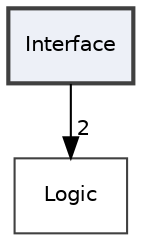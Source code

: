 digraph "/home/jose-costa/Documents/Uni/DA/Projeto2/Interface"
{
 // LATEX_PDF_SIZE
  edge [fontname="Helvetica",fontsize="10",labelfontname="Helvetica",labelfontsize="10"];
  node [fontname="Helvetica",fontsize="10",shape=record];
  compound=true
  dir_b7263c2df3abed61e1897d5e9e534860 [shape=box, label="Interface", style="filled,bold,", fillcolor="#edf0f7", color="grey25", URL="dir_b7263c2df3abed61e1897d5e9e534860.html"];
  dir_431317b2a5ab8e1409cdf5bbbce19c0e [shape=box, label="Logic", style="", fillcolor="#edf0f7", color="grey25", URL="dir_431317b2a5ab8e1409cdf5bbbce19c0e.html"];
  dir_b7263c2df3abed61e1897d5e9e534860->dir_431317b2a5ab8e1409cdf5bbbce19c0e [headlabel="2", labeldistance=1.5 headhref="dir_000001_000002.html"];
}
